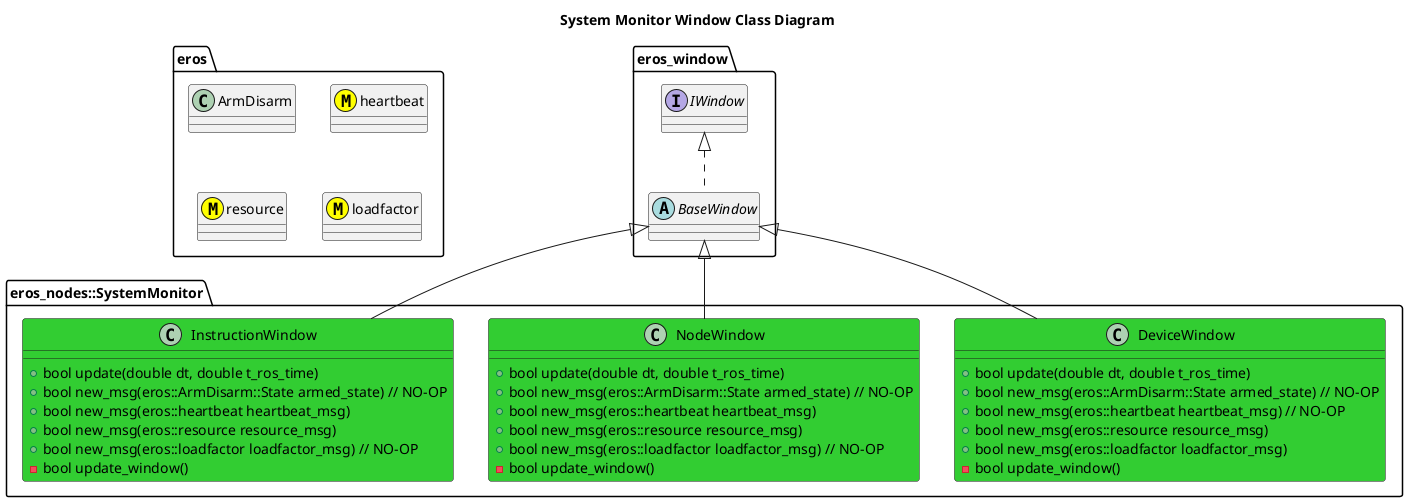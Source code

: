 @startuml
title System Monitor Window Class Diagram
package eros {
    class ArmDisarm
    class heartbeat <<(M,#FFFF00)>>
    class resource <<(M,#FFFF00)>>
    class loadfactor <<(M,#FFFF00)>>
}
package eros_window {
    interface IWindow
    abstract BaseWindow
    IWindow <|.. BaseWindow
}
package eros_nodes::SystemMonitor {
    class DeviceWindow #LimeGreen {
        +bool update(double dt, double t_ros_time)
        +bool new_msg(eros::ArmDisarm::State armed_state) // NO-OP
        +bool new_msg(eros::heartbeat heartbeat_msg) // NO-OP
        +bool new_msg(eros::resource resource_msg)
        +bool new_msg(eros::loadfactor loadfactor_msg)
        -bool update_window()

    }
    BaseWindow <|-- DeviceWindow
    class NodeWindow #LimeGreen {
        +bool update(double dt, double t_ros_time)
        +bool new_msg(eros::ArmDisarm::State armed_state) // NO-OP
        +bool new_msg(eros::heartbeat heartbeat_msg)
        +bool new_msg(eros::resource resource_msg)
        +bool new_msg(eros::loadfactor loadfactor_msg) // NO-OP
        -bool update_window()
        
    }
    BaseWindow <|-- NodeWindow
    class InstructionWindow #LimeGreen {
        +bool update(double dt, double t_ros_time)
        +bool new_msg(eros::ArmDisarm::State armed_state) // NO-OP
        +bool new_msg(eros::heartbeat heartbeat_msg)
        +bool new_msg(eros::resource resource_msg)
        +bool new_msg(eros::loadfactor loadfactor_msg) // NO-OP
        -bool update_window()
        
    }
    BaseWindow <|-- InstructionWindow
}
@enduml